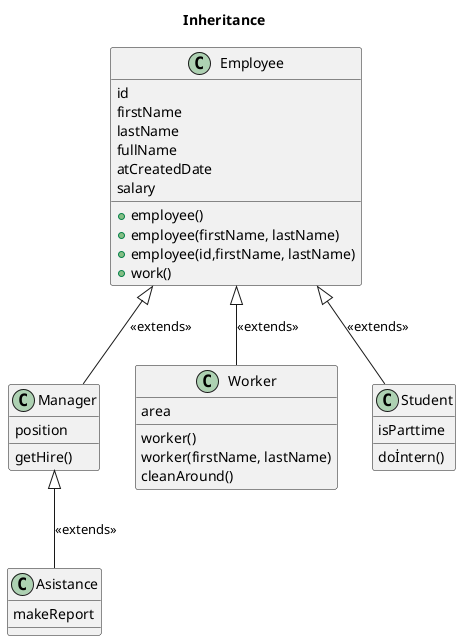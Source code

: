 @startuml Inheritance
title Inheritance

class Employee{
    id
    firstName
    lastName
    fullName
    atCreatedDate
    salary
    +employee()
    +employee(firstName, lastName)
    +employee(id,firstName, lastName)
    +work()
}

class Worker
{
    area
    worker()
    worker(firstName, lastName)
    cleanAround()
}

class Student
{
    isParttime
    
    doİntern()
}

class Manager
{
    position
    getHire()
}

class Asistance
{
    makeReport
}
Worker -up-|> Employee : <<extends>>
Student -up-|> Employee : <<extends>>
Manager -up-|> Employee : <<extends>>
Asistance -up-|> Manager : <<extends>>

@enduml